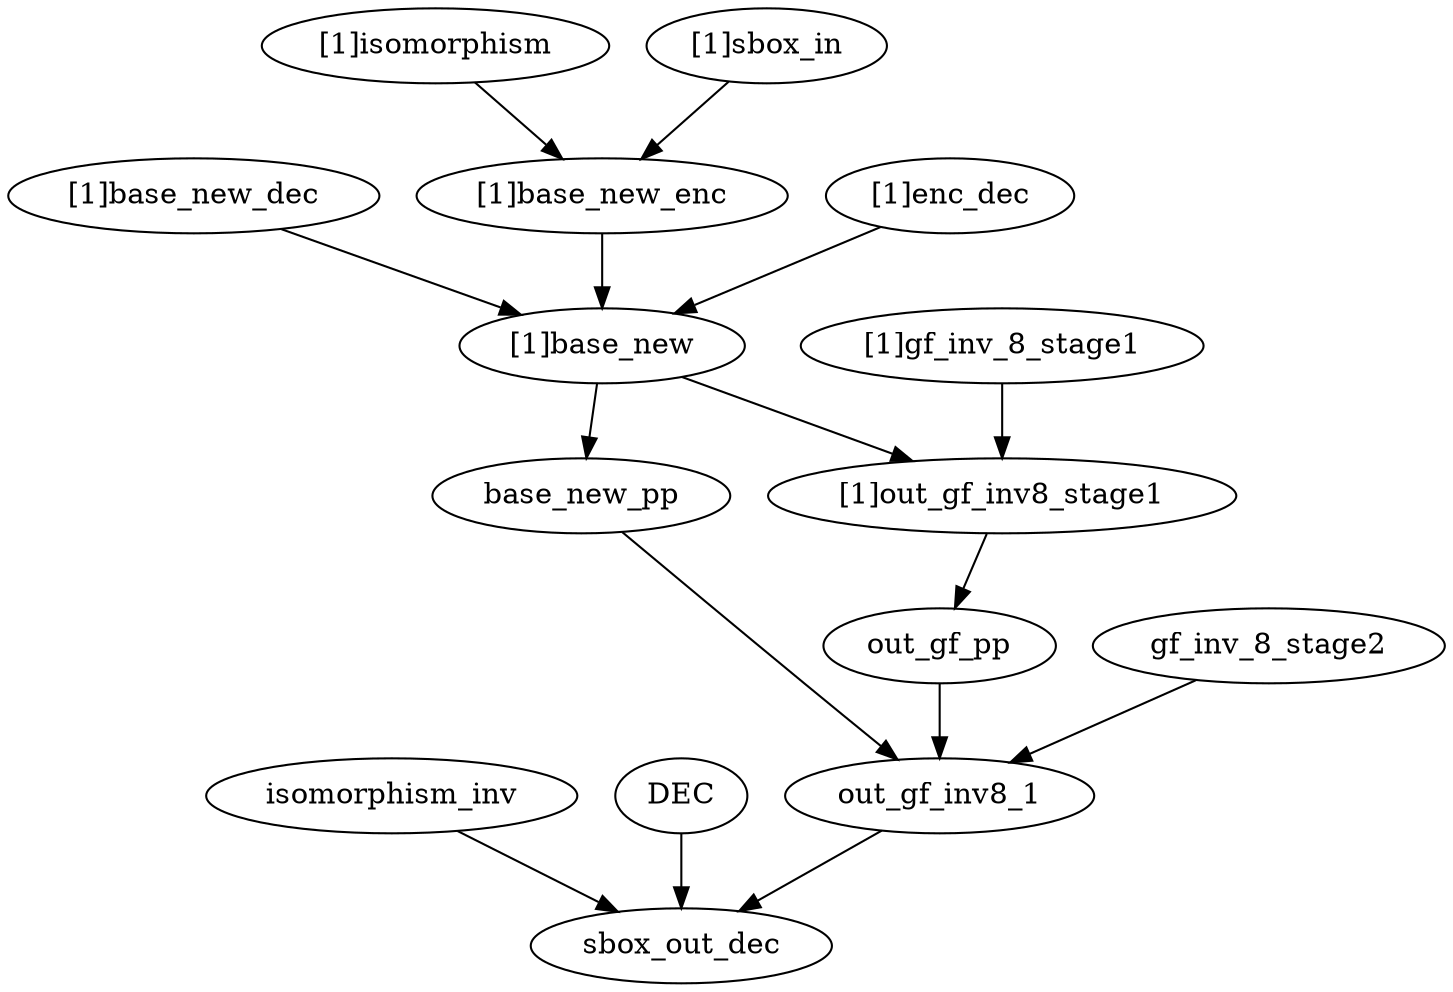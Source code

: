 strict digraph "" {
	base_new_pp	 [complexity=8,
		importance=0.270901992512,
		rank=0.033862749064];
	out_gf_inv8_1	 [complexity=4,
		importance=0.210098834077,
		rank=0.0525247085193];
	base_new_pp -> out_gf_inv8_1;
	sbox_out_dec	 [complexity=0,
		importance=0.0906630085568,
		rank=0.0];
	"[1]base_new_dec"	 [complexity=14,
		importance=0.409880716267,
		rank=0.029277194019];
	"[1]base_new"	 [complexity=10,
		importance=0.375135869953,
		rank=0.0375135869953];
	"[1]base_new_dec" -> "[1]base_new";
	"[1]gf_inv_8_stage1"	 [complexity=13,
		importance=0.396851766734,
		rank=0.0305270589795];
	"[1]out_gf_inv8_stage1"	 [complexity=10,
		importance=0.36210692042,
		rank=0.036210692042];
	"[1]gf_inv_8_stage1" -> "[1]out_gf_inv8_stage1";
	out_gf_inv8_1 -> sbox_out_dec;
	"[1]base_new" -> base_new_pp;
	"[1]base_new" -> "[1]out_gf_inv8_stage1";
	"[1]isomorphism"	 [complexity=18,
		importance=0.479370134589,
		rank=0.0266316741438];
	"[1]base_new_enc"	 [complexity=14,
		importance=0.444625288275,
		rank=0.0317589491625];
	"[1]isomorphism" -> "[1]base_new_enc";
	"[1]sbox_in"	 [complexity=18,
		importance=0.479370134589,
		rank=0.0266316741438];
	"[1]sbox_in" -> "[1]base_new_enc";
	out_gf_pp	 [complexity=8,
		importance=0.283931475981,
		rank=0.0354914344976];
	out_gf_pp -> out_gf_inv8_1;
	"[1]enc_dec"	 [complexity=14,
		importance=0.409880716267,
		rank=0.029277194019];
	"[1]enc_dec" -> "[1]base_new";
	isomorphism_inv	 [complexity=4,
		importance=0.125407854871,
		rank=0.0313519637177];
	isomorphism_inv -> sbox_out_dec;
	gf_inv_8_stage2	 [complexity=8,
		importance=0.244843680391,
		rank=0.0306054600489];
	gf_inv_8_stage2 -> out_gf_inv8_1;
	DEC	 [complexity=4,
		importance=0.125407854871,
		rank=0.0313519637177];
	DEC -> sbox_out_dec;
	"[1]out_gf_inv8_stage1" -> out_gf_pp;
	"[1]base_new_enc" -> "[1]base_new";
}
